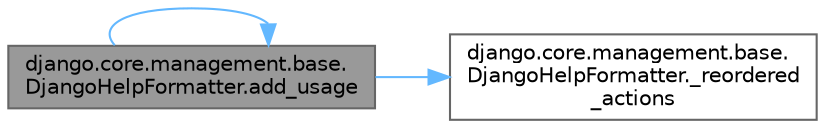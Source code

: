 digraph "django.core.management.base.DjangoHelpFormatter.add_usage"
{
 // LATEX_PDF_SIZE
  bgcolor="transparent";
  edge [fontname=Helvetica,fontsize=10,labelfontname=Helvetica,labelfontsize=10];
  node [fontname=Helvetica,fontsize=10,shape=box,height=0.2,width=0.4];
  rankdir="LR";
  Node1 [id="Node000001",label="django.core.management.base.\lDjangoHelpFormatter.add_usage",height=0.2,width=0.4,color="gray40", fillcolor="grey60", style="filled", fontcolor="black",tooltip=" "];
  Node1 -> Node2 [id="edge1_Node000001_Node000002",color="steelblue1",style="solid",tooltip=" "];
  Node2 [id="Node000002",label="django.core.management.base.\lDjangoHelpFormatter._reordered\l_actions",height=0.2,width=0.4,color="grey40", fillcolor="white", style="filled",URL="$classdjango_1_1core_1_1management_1_1base_1_1_django_help_formatter.html#a6f8b5292333a4584638790f0570b1fea",tooltip=" "];
  Node1 -> Node1 [id="edge2_Node000001_Node000001",color="steelblue1",style="solid",tooltip=" "];
}

